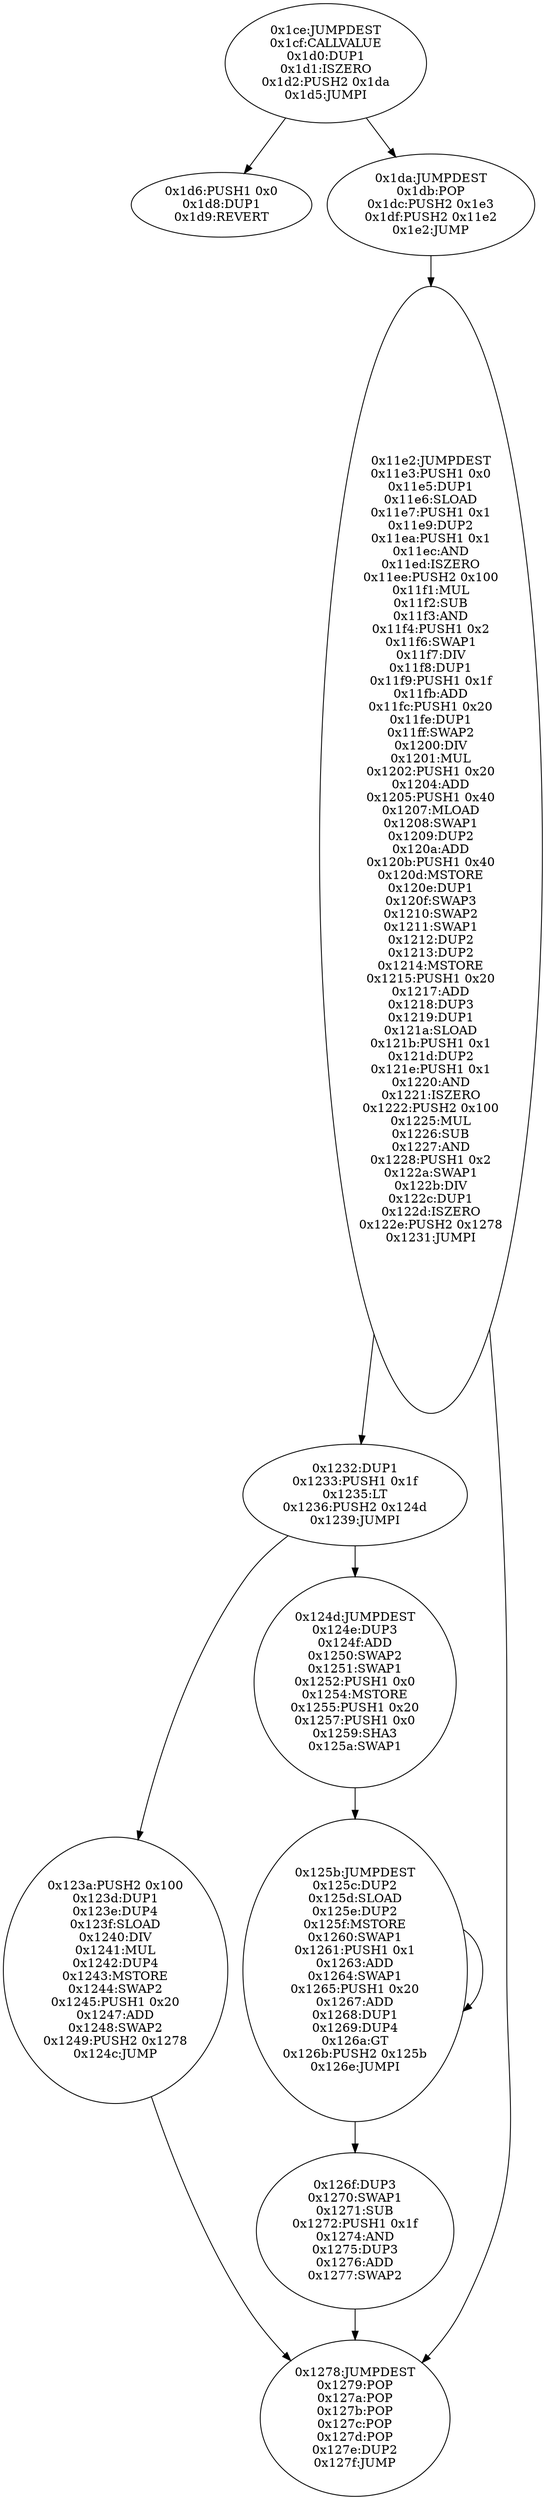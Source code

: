 digraph{
462[label="0x1ce:JUMPDEST
0x1cf:CALLVALUE
0x1d0:DUP1
0x1d1:ISZERO
0x1d2:PUSH2 0x1da
0x1d5:JUMPI"]
462 -> 470
462 -> 474
470[label="0x1d6:PUSH1 0x0
0x1d8:DUP1
0x1d9:REVERT"]
474[label="0x1da:JUMPDEST
0x1db:POP
0x1dc:PUSH2 0x1e3
0x1df:PUSH2 0x11e2
0x1e2:JUMP"]
474 -> 4578
4578[label="0x11e2:JUMPDEST
0x11e3:PUSH1 0x0
0x11e5:DUP1
0x11e6:SLOAD
0x11e7:PUSH1 0x1
0x11e9:DUP2
0x11ea:PUSH1 0x1
0x11ec:AND
0x11ed:ISZERO
0x11ee:PUSH2 0x100
0x11f1:MUL
0x11f2:SUB
0x11f3:AND
0x11f4:PUSH1 0x2
0x11f6:SWAP1
0x11f7:DIV
0x11f8:DUP1
0x11f9:PUSH1 0x1f
0x11fb:ADD
0x11fc:PUSH1 0x20
0x11fe:DUP1
0x11ff:SWAP2
0x1200:DIV
0x1201:MUL
0x1202:PUSH1 0x20
0x1204:ADD
0x1205:PUSH1 0x40
0x1207:MLOAD
0x1208:SWAP1
0x1209:DUP2
0x120a:ADD
0x120b:PUSH1 0x40
0x120d:MSTORE
0x120e:DUP1
0x120f:SWAP3
0x1210:SWAP2
0x1211:SWAP1
0x1212:DUP2
0x1213:DUP2
0x1214:MSTORE
0x1215:PUSH1 0x20
0x1217:ADD
0x1218:DUP3
0x1219:DUP1
0x121a:SLOAD
0x121b:PUSH1 0x1
0x121d:DUP2
0x121e:PUSH1 0x1
0x1220:AND
0x1221:ISZERO
0x1222:PUSH2 0x100
0x1225:MUL
0x1226:SUB
0x1227:AND
0x1228:PUSH1 0x2
0x122a:SWAP1
0x122b:DIV
0x122c:DUP1
0x122d:ISZERO
0x122e:PUSH2 0x1278
0x1231:JUMPI"]
4578 -> 4658
4578 -> 4728
4658[label="0x1232:DUP1
0x1233:PUSH1 0x1f
0x1235:LT
0x1236:PUSH2 0x124d
0x1239:JUMPI"]
4658 -> 4666
4658 -> 4685
4666[label="0x123a:PUSH2 0x100
0x123d:DUP1
0x123e:DUP4
0x123f:SLOAD
0x1240:DIV
0x1241:MUL
0x1242:DUP4
0x1243:MSTORE
0x1244:SWAP2
0x1245:PUSH1 0x20
0x1247:ADD
0x1248:SWAP2
0x1249:PUSH2 0x1278
0x124c:JUMP"]
4666 -> 4728
4728[label="0x1278:JUMPDEST
0x1279:POP
0x127a:POP
0x127b:POP
0x127c:POP
0x127d:POP
0x127e:DUP2
0x127f:JUMP"]
4685[label="0x124d:JUMPDEST
0x124e:DUP3
0x124f:ADD
0x1250:SWAP2
0x1251:SWAP1
0x1252:PUSH1 0x0
0x1254:MSTORE
0x1255:PUSH1 0x20
0x1257:PUSH1 0x0
0x1259:SHA3
0x125a:SWAP1"]
4685 -> 4699
4699[label="0x125b:JUMPDEST
0x125c:DUP2
0x125d:SLOAD
0x125e:DUP2
0x125f:MSTORE
0x1260:SWAP1
0x1261:PUSH1 0x1
0x1263:ADD
0x1264:SWAP1
0x1265:PUSH1 0x20
0x1267:ADD
0x1268:DUP1
0x1269:DUP4
0x126a:GT
0x126b:PUSH2 0x125b
0x126e:JUMPI"]
4699 -> 4719
4699 -> 4699
4719[label="0x126f:DUP3
0x1270:SWAP1
0x1271:SUB
0x1272:PUSH1 0x1f
0x1274:AND
0x1275:DUP3
0x1276:ADD
0x1277:SWAP2"]
4719 -> 4728

}